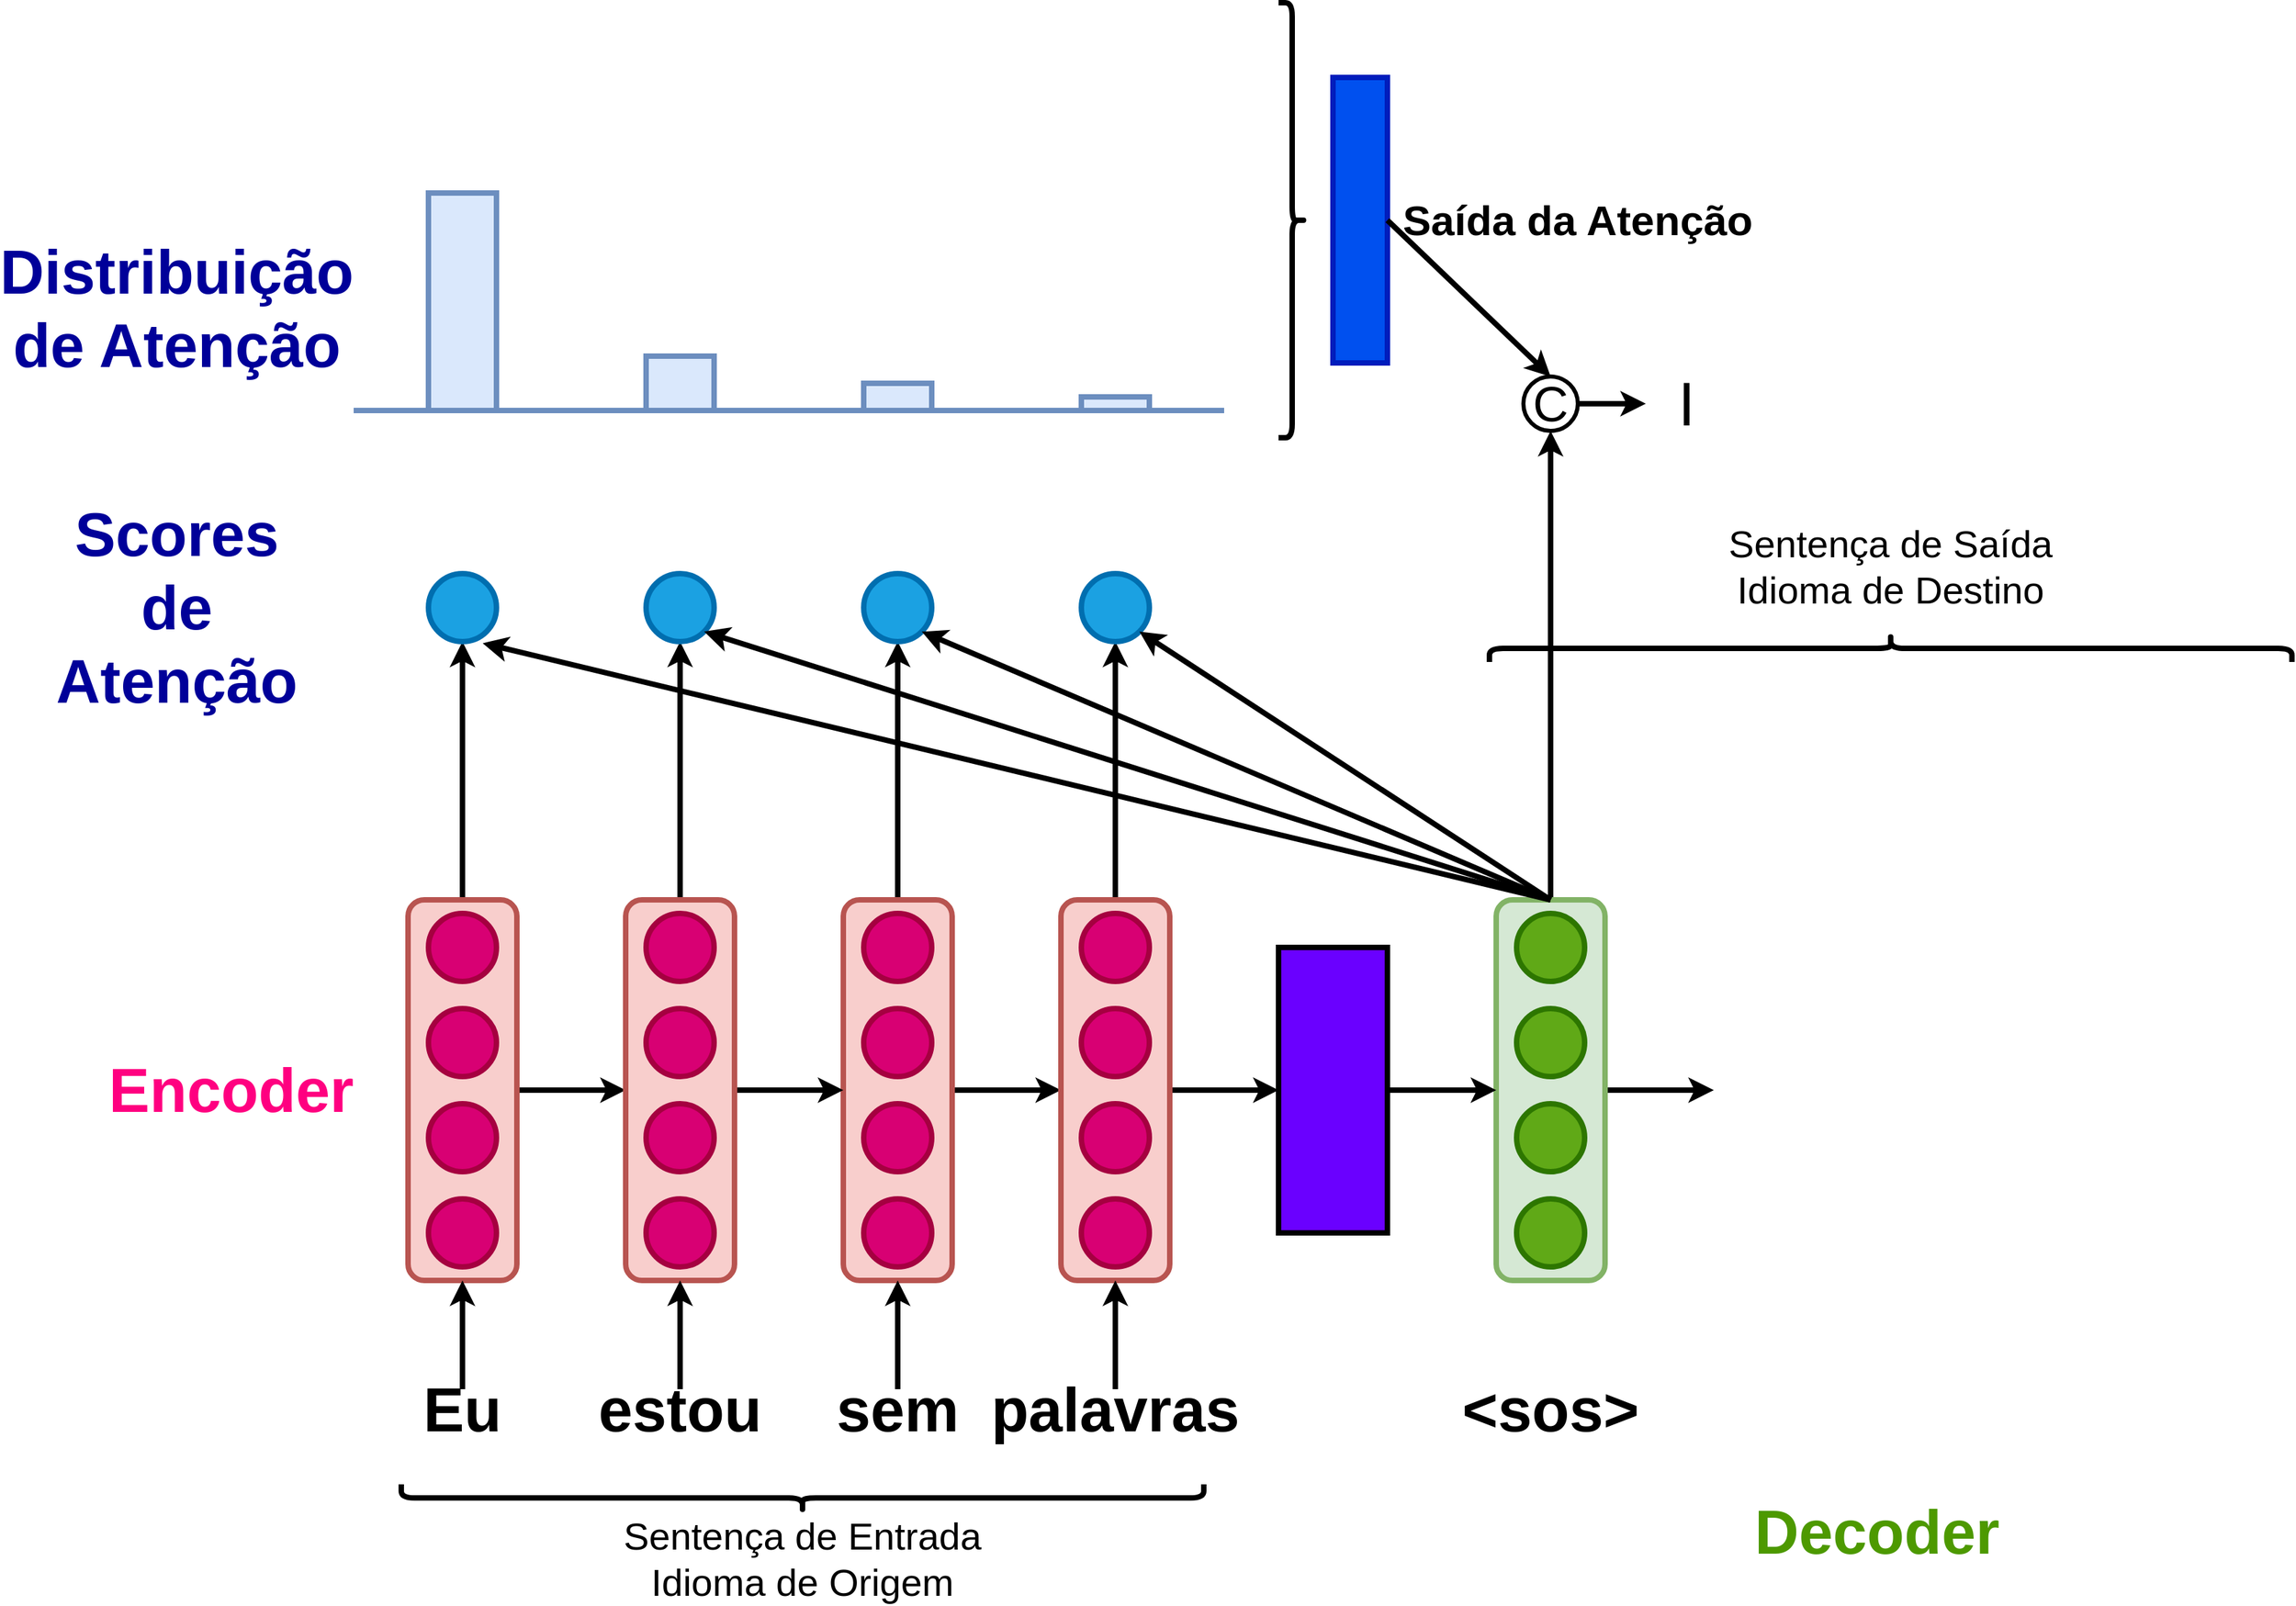 <mxfile version="24.7.7">
  <diagram name="Page-1" id="zct2eVDYWtvF53Z03VMF">
    <mxGraphModel dx="2559" dy="2107" grid="1" gridSize="10" guides="1" tooltips="1" connect="1" arrows="1" fold="1" page="1" pageScale="1" pageWidth="850" pageHeight="1100" math="0" shadow="0">
      <root>
        <mxCell id="0" />
        <mxCell id="1" parent="0" />
        <mxCell id="XtSX71D3JfHhoYdFZm0u-1" style="edgeStyle=orthogonalEdgeStyle;rounded=0;orthogonalLoop=1;jettySize=auto;html=1;exitX=1;exitY=0.5;exitDx=0;exitDy=0;entryX=0;entryY=0.5;entryDx=0;entryDy=0;strokeWidth=4;" edge="1" parent="1" source="XtSX71D3JfHhoYdFZm0u-3" target="XtSX71D3JfHhoYdFZm0u-10">
          <mxGeometry relative="1" as="geometry" />
        </mxCell>
        <mxCell id="XtSX71D3JfHhoYdFZm0u-2" style="edgeStyle=orthogonalEdgeStyle;rounded=0;orthogonalLoop=1;jettySize=auto;html=1;exitX=0.5;exitY=0;exitDx=0;exitDy=0;entryX=0.5;entryY=1;entryDx=0;entryDy=0;strokeWidth=4;" edge="1" parent="1" source="XtSX71D3JfHhoYdFZm0u-3" target="XtSX71D3JfHhoYdFZm0u-57">
          <mxGeometry relative="1" as="geometry" />
        </mxCell>
        <mxCell id="XtSX71D3JfHhoYdFZm0u-3" value="" style="rounded=1;whiteSpace=wrap;html=1;fillColor=#f8cecc;strokeColor=#b85450;strokeWidth=4;" vertex="1" parent="1">
          <mxGeometry x="240" y="160" width="80" height="280" as="geometry" />
        </mxCell>
        <mxCell id="XtSX71D3JfHhoYdFZm0u-4" value="" style="ellipse;whiteSpace=wrap;html=1;aspect=fixed;fillColor=#d80073;strokeColor=#A50040;strokeWidth=4;fontColor=#ffffff;" vertex="1" parent="1">
          <mxGeometry x="255" y="170" width="50" height="50" as="geometry" />
        </mxCell>
        <mxCell id="XtSX71D3JfHhoYdFZm0u-5" value="" style="ellipse;whiteSpace=wrap;html=1;aspect=fixed;fillColor=#d80073;strokeColor=#A50040;strokeWidth=4;fontColor=#ffffff;" vertex="1" parent="1">
          <mxGeometry x="255" y="240" width="50" height="50" as="geometry" />
        </mxCell>
        <mxCell id="XtSX71D3JfHhoYdFZm0u-6" value="" style="ellipse;whiteSpace=wrap;html=1;aspect=fixed;fillColor=#d80073;strokeColor=#A50040;strokeWidth=4;fontColor=#ffffff;" vertex="1" parent="1">
          <mxGeometry x="255" y="310" width="50" height="50" as="geometry" />
        </mxCell>
        <mxCell id="XtSX71D3JfHhoYdFZm0u-7" value="" style="ellipse;whiteSpace=wrap;html=1;aspect=fixed;fillColor=#d80073;strokeColor=#A50040;strokeWidth=4;fontColor=#ffffff;" vertex="1" parent="1">
          <mxGeometry x="255" y="380" width="50" height="50" as="geometry" />
        </mxCell>
        <mxCell id="XtSX71D3JfHhoYdFZm0u-8" style="edgeStyle=orthogonalEdgeStyle;rounded=0;orthogonalLoop=1;jettySize=auto;html=1;exitX=1;exitY=0.5;exitDx=0;exitDy=0;entryX=0;entryY=0.5;entryDx=0;entryDy=0;strokeWidth=4;" edge="1" parent="1" source="XtSX71D3JfHhoYdFZm0u-10" target="XtSX71D3JfHhoYdFZm0u-28">
          <mxGeometry relative="1" as="geometry" />
        </mxCell>
        <mxCell id="XtSX71D3JfHhoYdFZm0u-9" style="edgeStyle=orthogonalEdgeStyle;rounded=0;orthogonalLoop=1;jettySize=auto;html=1;exitX=0.5;exitY=0;exitDx=0;exitDy=0;strokeWidth=4;" edge="1" parent="1" source="XtSX71D3JfHhoYdFZm0u-10" target="XtSX71D3JfHhoYdFZm0u-58">
          <mxGeometry relative="1" as="geometry" />
        </mxCell>
        <mxCell id="XtSX71D3JfHhoYdFZm0u-10" value="" style="rounded=1;whiteSpace=wrap;html=1;fillColor=#f8cecc;strokeColor=#b85450;strokeWidth=4;" vertex="1" parent="1">
          <mxGeometry x="400" y="160" width="80" height="280" as="geometry" />
        </mxCell>
        <mxCell id="XtSX71D3JfHhoYdFZm0u-11" value="" style="ellipse;whiteSpace=wrap;html=1;aspect=fixed;fillColor=#d80073;strokeColor=#A50040;strokeWidth=4;fontColor=#ffffff;" vertex="1" parent="1">
          <mxGeometry x="415" y="170" width="50" height="50" as="geometry" />
        </mxCell>
        <mxCell id="XtSX71D3JfHhoYdFZm0u-12" value="" style="ellipse;whiteSpace=wrap;html=1;aspect=fixed;fillColor=#d80073;strokeColor=#A50040;strokeWidth=4;fontColor=#ffffff;" vertex="1" parent="1">
          <mxGeometry x="415" y="240" width="50" height="50" as="geometry" />
        </mxCell>
        <mxCell id="XtSX71D3JfHhoYdFZm0u-13" value="" style="ellipse;whiteSpace=wrap;html=1;aspect=fixed;fillColor=#d80073;strokeColor=#A50040;strokeWidth=4;fontColor=#ffffff;" vertex="1" parent="1">
          <mxGeometry x="415" y="310" width="50" height="50" as="geometry" />
        </mxCell>
        <mxCell id="XtSX71D3JfHhoYdFZm0u-14" value="" style="ellipse;whiteSpace=wrap;html=1;aspect=fixed;fillColor=#d80073;strokeColor=#A50040;strokeWidth=4;fontColor=#ffffff;" vertex="1" parent="1">
          <mxGeometry x="415" y="380" width="50" height="50" as="geometry" />
        </mxCell>
        <mxCell id="XtSX71D3JfHhoYdFZm0u-15" style="edgeStyle=orthogonalEdgeStyle;rounded=0;orthogonalLoop=1;jettySize=auto;html=1;entryX=0.5;entryY=1;entryDx=0;entryDy=0;strokeWidth=4;" edge="1" parent="1" source="XtSX71D3JfHhoYdFZm0u-16" target="XtSX71D3JfHhoYdFZm0u-3">
          <mxGeometry relative="1" as="geometry" />
        </mxCell>
        <mxCell id="XtSX71D3JfHhoYdFZm0u-16" value="sem" style="text;html=1;align=center;verticalAlign=middle;whiteSpace=wrap;rounded=0;fontStyle=1;fontSize=45;" vertex="1" parent="1">
          <mxGeometry x="250" y="520" width="60" height="30" as="geometry" />
        </mxCell>
        <mxCell id="XtSX71D3JfHhoYdFZm0u-17" style="edgeStyle=orthogonalEdgeStyle;rounded=0;orthogonalLoop=1;jettySize=auto;html=1;entryX=0.5;entryY=1;entryDx=0;entryDy=0;strokeWidth=4;" edge="1" parent="1" source="XtSX71D3JfHhoYdFZm0u-18" target="XtSX71D3JfHhoYdFZm0u-10">
          <mxGeometry relative="1" as="geometry" />
        </mxCell>
        <mxCell id="XtSX71D3JfHhoYdFZm0u-18" value="palavras" style="text;html=1;align=center;verticalAlign=middle;whiteSpace=wrap;rounded=0;fontStyle=1;fontSize=45;" vertex="1" parent="1">
          <mxGeometry x="410" y="520" width="60" height="30" as="geometry" />
        </mxCell>
        <mxCell id="XtSX71D3JfHhoYdFZm0u-19" style="edgeStyle=orthogonalEdgeStyle;rounded=0;orthogonalLoop=1;jettySize=auto;html=1;exitX=0.5;exitY=0;exitDx=0;exitDy=0;strokeWidth=4;entryX=0.5;entryY=1;entryDx=0;entryDy=0;" edge="1" parent="1" source="XtSX71D3JfHhoYdFZm0u-21" target="XtSX71D3JfHhoYdFZm0u-76">
          <mxGeometry relative="1" as="geometry">
            <mxPoint x="760" y="-180" as="targetPoint" />
          </mxGeometry>
        </mxCell>
        <mxCell id="XtSX71D3JfHhoYdFZm0u-20" style="edgeStyle=orthogonalEdgeStyle;rounded=0;orthogonalLoop=1;jettySize=auto;html=1;exitX=1;exitY=0.5;exitDx=0;exitDy=0;entryX=0;entryY=0.5;entryDx=0;entryDy=0;strokeWidth=4;" edge="1" parent="1" source="XtSX71D3JfHhoYdFZm0u-21">
          <mxGeometry relative="1" as="geometry">
            <mxPoint x="880" y="300" as="targetPoint" />
          </mxGeometry>
        </mxCell>
        <mxCell id="XtSX71D3JfHhoYdFZm0u-21" value="" style="rounded=1;whiteSpace=wrap;html=1;fillColor=#d5e8d4;strokeColor=#82b366;strokeWidth=4;" vertex="1" parent="1">
          <mxGeometry x="720" y="160" width="80" height="280" as="geometry" />
        </mxCell>
        <mxCell id="XtSX71D3JfHhoYdFZm0u-22" value="" style="ellipse;whiteSpace=wrap;html=1;aspect=fixed;fillColor=#60a917;strokeColor=#2D7600;strokeWidth=4;fontColor=#ffffff;" vertex="1" parent="1">
          <mxGeometry x="735" y="170" width="50" height="50" as="geometry" />
        </mxCell>
        <mxCell id="XtSX71D3JfHhoYdFZm0u-23" value="" style="ellipse;whiteSpace=wrap;html=1;aspect=fixed;fillColor=#60a917;strokeColor=#2D7600;strokeWidth=4;fontColor=#ffffff;" vertex="1" parent="1">
          <mxGeometry x="735" y="240" width="50" height="50" as="geometry" />
        </mxCell>
        <mxCell id="XtSX71D3JfHhoYdFZm0u-24" value="" style="ellipse;whiteSpace=wrap;html=1;aspect=fixed;fillColor=#60a917;strokeColor=#2D7600;strokeWidth=4;fontColor=#ffffff;" vertex="1" parent="1">
          <mxGeometry x="735" y="310" width="50" height="50" as="geometry" />
        </mxCell>
        <mxCell id="XtSX71D3JfHhoYdFZm0u-25" value="" style="ellipse;whiteSpace=wrap;html=1;aspect=fixed;fillColor=#60a917;strokeColor=#2D7600;strokeWidth=4;fontColor=#ffffff;" vertex="1" parent="1">
          <mxGeometry x="735" y="380" width="50" height="50" as="geometry" />
        </mxCell>
        <mxCell id="XtSX71D3JfHhoYdFZm0u-26" value="&amp;lt;sos&amp;gt;" style="text;html=1;align=center;verticalAlign=middle;whiteSpace=wrap;rounded=0;fontStyle=1;fontSize=45;" vertex="1" parent="1">
          <mxGeometry x="730" y="520" width="60" height="30" as="geometry" />
        </mxCell>
        <mxCell id="XtSX71D3JfHhoYdFZm0u-27" style="edgeStyle=orthogonalEdgeStyle;rounded=0;orthogonalLoop=1;jettySize=auto;html=1;exitX=1;exitY=0.5;exitDx=0;exitDy=0;entryX=0;entryY=0.5;entryDx=0;entryDy=0;strokeWidth=4;" edge="1" parent="1" source="XtSX71D3JfHhoYdFZm0u-28" target="XtSX71D3JfHhoYdFZm0u-21">
          <mxGeometry relative="1" as="geometry" />
        </mxCell>
        <mxCell id="XtSX71D3JfHhoYdFZm0u-28" value="" style="rounded=0;whiteSpace=wrap;html=1;fillColor=#6a00ff;fontColor=#ffffff;strokeColor=#000000;strokeWidth=4;" vertex="1" parent="1">
          <mxGeometry x="560" y="195" width="80" height="210" as="geometry" />
        </mxCell>
        <mxCell id="XtSX71D3JfHhoYdFZm0u-29" style="edgeStyle=orthogonalEdgeStyle;rounded=0;orthogonalLoop=1;jettySize=auto;html=1;exitX=1;exitY=0.5;exitDx=0;exitDy=0;entryX=0;entryY=0.5;entryDx=0;entryDy=0;strokeWidth=4;" edge="1" parent="1" source="XtSX71D3JfHhoYdFZm0u-31" target="XtSX71D3JfHhoYdFZm0u-38">
          <mxGeometry relative="1" as="geometry" />
        </mxCell>
        <mxCell id="XtSX71D3JfHhoYdFZm0u-30" style="edgeStyle=orthogonalEdgeStyle;rounded=0;orthogonalLoop=1;jettySize=auto;html=1;entryX=0.5;entryY=1;entryDx=0;entryDy=0;strokeWidth=4;" edge="1" parent="1" source="XtSX71D3JfHhoYdFZm0u-31" target="XtSX71D3JfHhoYdFZm0u-54">
          <mxGeometry relative="1" as="geometry" />
        </mxCell>
        <mxCell id="XtSX71D3JfHhoYdFZm0u-31" value="" style="rounded=1;whiteSpace=wrap;html=1;fillColor=#f8cecc;strokeColor=#b85450;strokeWidth=4;" vertex="1" parent="1">
          <mxGeometry x="-80" y="160" width="80" height="280" as="geometry" />
        </mxCell>
        <mxCell id="XtSX71D3JfHhoYdFZm0u-32" value="" style="ellipse;whiteSpace=wrap;html=1;aspect=fixed;fillColor=#d80073;strokeColor=#A50040;strokeWidth=4;fontColor=#ffffff;" vertex="1" parent="1">
          <mxGeometry x="-65" y="170" width="50" height="50" as="geometry" />
        </mxCell>
        <mxCell id="XtSX71D3JfHhoYdFZm0u-33" value="" style="ellipse;whiteSpace=wrap;html=1;aspect=fixed;fillColor=#d80073;strokeColor=#A50040;strokeWidth=4;fontColor=#ffffff;" vertex="1" parent="1">
          <mxGeometry x="-65" y="240" width="50" height="50" as="geometry" />
        </mxCell>
        <mxCell id="XtSX71D3JfHhoYdFZm0u-34" value="" style="ellipse;whiteSpace=wrap;html=1;aspect=fixed;fillColor=#d80073;strokeColor=#A50040;strokeWidth=4;fontColor=#ffffff;" vertex="1" parent="1">
          <mxGeometry x="-65" y="310" width="50" height="50" as="geometry" />
        </mxCell>
        <mxCell id="XtSX71D3JfHhoYdFZm0u-35" value="" style="ellipse;whiteSpace=wrap;html=1;aspect=fixed;fillColor=#d80073;strokeColor=#A50040;strokeWidth=4;fontColor=#ffffff;" vertex="1" parent="1">
          <mxGeometry x="-65" y="380" width="50" height="50" as="geometry" />
        </mxCell>
        <mxCell id="XtSX71D3JfHhoYdFZm0u-36" style="edgeStyle=orthogonalEdgeStyle;rounded=0;orthogonalLoop=1;jettySize=auto;html=1;exitX=1;exitY=0.5;exitDx=0;exitDy=0;entryX=0;entryY=0.5;entryDx=0;entryDy=0;strokeWidth=4;" edge="1" parent="1" source="XtSX71D3JfHhoYdFZm0u-38" target="XtSX71D3JfHhoYdFZm0u-3">
          <mxGeometry relative="1" as="geometry" />
        </mxCell>
        <mxCell id="XtSX71D3JfHhoYdFZm0u-37" style="edgeStyle=orthogonalEdgeStyle;rounded=0;orthogonalLoop=1;jettySize=auto;html=1;exitX=0.5;exitY=0;exitDx=0;exitDy=0;entryX=0.5;entryY=1;entryDx=0;entryDy=0;strokeWidth=4;" edge="1" parent="1" source="XtSX71D3JfHhoYdFZm0u-38" target="XtSX71D3JfHhoYdFZm0u-56">
          <mxGeometry relative="1" as="geometry" />
        </mxCell>
        <mxCell id="XtSX71D3JfHhoYdFZm0u-38" value="" style="rounded=1;whiteSpace=wrap;html=1;fillColor=#f8cecc;strokeColor=#b85450;strokeWidth=4;" vertex="1" parent="1">
          <mxGeometry x="80" y="160" width="80" height="280" as="geometry" />
        </mxCell>
        <mxCell id="XtSX71D3JfHhoYdFZm0u-39" value="" style="ellipse;whiteSpace=wrap;html=1;aspect=fixed;fillColor=#d80073;strokeColor=#A50040;strokeWidth=4;fontColor=#ffffff;" vertex="1" parent="1">
          <mxGeometry x="95" y="170" width="50" height="50" as="geometry" />
        </mxCell>
        <mxCell id="XtSX71D3JfHhoYdFZm0u-40" value="" style="ellipse;whiteSpace=wrap;html=1;aspect=fixed;fillColor=#d80073;strokeColor=#A50040;strokeWidth=4;fontColor=#ffffff;" vertex="1" parent="1">
          <mxGeometry x="95" y="240" width="50" height="50" as="geometry" />
        </mxCell>
        <mxCell id="XtSX71D3JfHhoYdFZm0u-41" value="" style="ellipse;whiteSpace=wrap;html=1;aspect=fixed;fillColor=#d80073;strokeColor=#A50040;strokeWidth=4;fontColor=#ffffff;" vertex="1" parent="1">
          <mxGeometry x="95" y="310" width="50" height="50" as="geometry" />
        </mxCell>
        <mxCell id="XtSX71D3JfHhoYdFZm0u-42" value="" style="ellipse;whiteSpace=wrap;html=1;aspect=fixed;fillColor=#d80073;strokeColor=#A50040;strokeWidth=4;fontColor=#ffffff;" vertex="1" parent="1">
          <mxGeometry x="95" y="380" width="50" height="50" as="geometry" />
        </mxCell>
        <mxCell id="XtSX71D3JfHhoYdFZm0u-43" style="edgeStyle=orthogonalEdgeStyle;rounded=0;orthogonalLoop=1;jettySize=auto;html=1;entryX=0.5;entryY=1;entryDx=0;entryDy=0;strokeWidth=4;" edge="1" parent="1" source="XtSX71D3JfHhoYdFZm0u-44" target="XtSX71D3JfHhoYdFZm0u-31">
          <mxGeometry relative="1" as="geometry" />
        </mxCell>
        <mxCell id="XtSX71D3JfHhoYdFZm0u-44" value="Eu" style="text;html=1;align=center;verticalAlign=middle;whiteSpace=wrap;rounded=0;fontStyle=1;fontSize=45;" vertex="1" parent="1">
          <mxGeometry x="-70" y="520" width="60" height="30" as="geometry" />
        </mxCell>
        <mxCell id="XtSX71D3JfHhoYdFZm0u-45" style="edgeStyle=orthogonalEdgeStyle;rounded=0;orthogonalLoop=1;jettySize=auto;html=1;entryX=0.5;entryY=1;entryDx=0;entryDy=0;strokeWidth=4;" edge="1" parent="1" source="XtSX71D3JfHhoYdFZm0u-46" target="XtSX71D3JfHhoYdFZm0u-38">
          <mxGeometry relative="1" as="geometry" />
        </mxCell>
        <mxCell id="XtSX71D3JfHhoYdFZm0u-46" value="estou" style="text;html=1;align=center;verticalAlign=middle;whiteSpace=wrap;rounded=0;fontStyle=1;fontSize=45;" vertex="1" parent="1">
          <mxGeometry x="90" y="520" width="60" height="30" as="geometry" />
        </mxCell>
        <mxCell id="XtSX71D3JfHhoYdFZm0u-48" value="" style="shape=curlyBracket;whiteSpace=wrap;html=1;rounded=1;labelPosition=left;verticalLabelPosition=middle;align=right;verticalAlign=middle;rotation=-90;strokeWidth=4;" vertex="1" parent="1">
          <mxGeometry x="200" y="305" width="20" height="590" as="geometry" />
        </mxCell>
        <mxCell id="XtSX71D3JfHhoYdFZm0u-49" value="Sentença de Entrada&lt;div style=&quot;font-size: 28px;&quot;&gt;Idioma de Origem&lt;/div&gt;" style="text;html=1;align=center;verticalAlign=middle;whiteSpace=wrap;rounded=0;fontSize=28;" vertex="1" parent="1">
          <mxGeometry x="50" y="630" width="320" height="30" as="geometry" />
        </mxCell>
        <mxCell id="XtSX71D3JfHhoYdFZm0u-50" value="" style="shape=curlyBracket;whiteSpace=wrap;html=1;rounded=1;labelPosition=left;verticalLabelPosition=middle;align=right;verticalAlign=middle;rotation=90;strokeWidth=4;" vertex="1" parent="1">
          <mxGeometry x="1000" y="-320" width="20" height="590" as="geometry" />
        </mxCell>
        <mxCell id="XtSX71D3JfHhoYdFZm0u-51" value="Sentença de Saída&lt;div style=&quot;font-size: 28px;&quot;&gt;Idioma de Destino&lt;/div&gt;" style="text;html=1;align=center;verticalAlign=middle;whiteSpace=wrap;rounded=0;fontSize=28;" vertex="1" parent="1">
          <mxGeometry x="850" y="-100" width="320" height="30" as="geometry" />
        </mxCell>
        <mxCell id="XtSX71D3JfHhoYdFZm0u-52" value="Encoder" style="text;html=1;align=center;verticalAlign=middle;whiteSpace=wrap;rounded=0;fontColor=#FF0080;fontStyle=1;fontSize=45;" vertex="1" parent="1">
          <mxGeometry x="-240" y="285" width="60" height="30" as="geometry" />
        </mxCell>
        <mxCell id="XtSX71D3JfHhoYdFZm0u-53" value="Decoder" style="text;html=1;align=center;verticalAlign=middle;whiteSpace=wrap;rounded=0;fontColor=#4D9900;fontStyle=1;fontSize=45;" vertex="1" parent="1">
          <mxGeometry x="970" y="610" width="60" height="30" as="geometry" />
        </mxCell>
        <mxCell id="XtSX71D3JfHhoYdFZm0u-54" value="" style="ellipse;whiteSpace=wrap;html=1;aspect=fixed;fillColor=#1ba1e2;strokeColor=#006EAF;strokeWidth=4;fontColor=#ffffff;" vertex="1" parent="1">
          <mxGeometry x="-65" y="-80" width="50" height="50" as="geometry" />
        </mxCell>
        <mxCell id="XtSX71D3JfHhoYdFZm0u-55" value="" style="endArrow=classic;html=1;rounded=0;exitX=0.5;exitY=0;exitDx=0;exitDy=0;entryX=0.798;entryY=1.024;entryDx=0;entryDy=0;entryPerimeter=0;strokeWidth=4;" edge="1" parent="1" source="XtSX71D3JfHhoYdFZm0u-21" target="XtSX71D3JfHhoYdFZm0u-54">
          <mxGeometry width="50" height="50" relative="1" as="geometry">
            <mxPoint x="280" y="230" as="sourcePoint" />
            <mxPoint x="330" y="180" as="targetPoint" />
          </mxGeometry>
        </mxCell>
        <mxCell id="XtSX71D3JfHhoYdFZm0u-56" value="" style="ellipse;whiteSpace=wrap;html=1;aspect=fixed;fillColor=#1ba1e2;strokeColor=#006EAF;strokeWidth=4;fontColor=#ffffff;" vertex="1" parent="1">
          <mxGeometry x="95" y="-80" width="50" height="50" as="geometry" />
        </mxCell>
        <mxCell id="XtSX71D3JfHhoYdFZm0u-57" value="" style="ellipse;whiteSpace=wrap;html=1;aspect=fixed;fillColor=#1ba1e2;strokeColor=#006EAF;strokeWidth=4;fontColor=#ffffff;" vertex="1" parent="1">
          <mxGeometry x="255" y="-80" width="50" height="50" as="geometry" />
        </mxCell>
        <mxCell id="XtSX71D3JfHhoYdFZm0u-58" value="" style="ellipse;whiteSpace=wrap;html=1;aspect=fixed;fillColor=#1ba1e2;strokeColor=#006EAF;strokeWidth=4;fontColor=#ffffff;" vertex="1" parent="1">
          <mxGeometry x="415" y="-80" width="50" height="50" as="geometry" />
        </mxCell>
        <mxCell id="XtSX71D3JfHhoYdFZm0u-59" value="" style="endArrow=classic;html=1;rounded=0;entryX=1;entryY=1;entryDx=0;entryDy=0;strokeWidth=4;" edge="1" parent="1" target="XtSX71D3JfHhoYdFZm0u-56">
          <mxGeometry width="50" height="50" relative="1" as="geometry">
            <mxPoint x="760" y="160" as="sourcePoint" />
            <mxPoint x="-15" y="-19" as="targetPoint" />
          </mxGeometry>
        </mxCell>
        <mxCell id="XtSX71D3JfHhoYdFZm0u-60" value="" style="endArrow=classic;html=1;rounded=0;exitX=0.5;exitY=0;exitDx=0;exitDy=0;entryX=1;entryY=1;entryDx=0;entryDy=0;strokeWidth=4;" edge="1" parent="1" source="XtSX71D3JfHhoYdFZm0u-21" target="XtSX71D3JfHhoYdFZm0u-57">
          <mxGeometry width="50" height="50" relative="1" as="geometry">
            <mxPoint x="1080" y="160" as="sourcePoint" />
            <mxPoint x="-5" y="-9" as="targetPoint" />
          </mxGeometry>
        </mxCell>
        <mxCell id="XtSX71D3JfHhoYdFZm0u-61" value="" style="endArrow=classic;html=1;rounded=0;exitX=0.5;exitY=0;exitDx=0;exitDy=0;entryX=1;entryY=1;entryDx=0;entryDy=0;strokeWidth=4;" edge="1" parent="1" source="XtSX71D3JfHhoYdFZm0u-21" target="XtSX71D3JfHhoYdFZm0u-58">
          <mxGeometry width="50" height="50" relative="1" as="geometry">
            <mxPoint x="1240" y="160" as="sourcePoint" />
            <mxPoint x="470" y="-30" as="targetPoint" />
          </mxGeometry>
        </mxCell>
        <mxCell id="XtSX71D3JfHhoYdFZm0u-62" value="Scores&lt;div&gt;de Atenção&lt;/div&gt;" style="text;html=1;align=center;verticalAlign=middle;whiteSpace=wrap;rounded=0;fontColor=#000099;fontStyle=1;fontSize=45;" vertex="1" parent="1">
          <mxGeometry x="-290" y="-70" width="80" height="30" as="geometry" />
        </mxCell>
        <mxCell id="XtSX71D3JfHhoYdFZm0u-63" value="" style="endArrow=none;html=1;rounded=0;fillColor=#dae8fc;strokeColor=#6c8ebf;strokeWidth=4;" edge="1" parent="1">
          <mxGeometry width="50" height="50" relative="1" as="geometry">
            <mxPoint x="-120" y="-200" as="sourcePoint" />
            <mxPoint x="520" y="-200" as="targetPoint" />
          </mxGeometry>
        </mxCell>
        <mxCell id="XtSX71D3JfHhoYdFZm0u-64" value="" style="rounded=0;whiteSpace=wrap;html=1;fillColor=#dae8fc;strokeColor=#6c8ebf;strokeWidth=4;" vertex="1" parent="1">
          <mxGeometry x="-65" y="-360" width="50" height="160" as="geometry" />
        </mxCell>
        <mxCell id="XtSX71D3JfHhoYdFZm0u-65" value="" style="rounded=0;whiteSpace=wrap;html=1;fillColor=#dae8fc;strokeColor=#6c8ebf;strokeWidth=4;" vertex="1" parent="1">
          <mxGeometry x="95" y="-240" width="50" height="40" as="geometry" />
        </mxCell>
        <mxCell id="XtSX71D3JfHhoYdFZm0u-66" value="" style="rounded=0;whiteSpace=wrap;html=1;fillColor=#dae8fc;strokeColor=#6c8ebf;strokeWidth=4;" vertex="1" parent="1">
          <mxGeometry x="255" y="-220" width="50" height="20" as="geometry" />
        </mxCell>
        <mxCell id="XtSX71D3JfHhoYdFZm0u-67" value="" style="rounded=0;whiteSpace=wrap;html=1;fillColor=#dae8fc;strokeColor=#6c8ebf;strokeWidth=4;" vertex="1" parent="1">
          <mxGeometry x="415" y="-210" width="50" height="10" as="geometry" />
        </mxCell>
        <mxCell id="XtSX71D3JfHhoYdFZm0u-68" value="&lt;div&gt;Distribuição&lt;/div&gt;&lt;div&gt;de Atenção&lt;/div&gt;" style="text;html=1;align=center;verticalAlign=middle;whiteSpace=wrap;rounded=0;fontColor=#000099;fontStyle=1;fontSize=45;" vertex="1" parent="1">
          <mxGeometry x="-290" y="-290" width="80" height="30" as="geometry" />
        </mxCell>
        <mxCell id="XtSX71D3JfHhoYdFZm0u-69" value="Saída da Atenção" style="text;html=1;align=center;verticalAlign=middle;whiteSpace=wrap;rounded=0;fontSize=31;fontStyle=1" vertex="1" parent="1">
          <mxGeometry x="580" y="-355" width="400" height="30" as="geometry" />
        </mxCell>
        <mxCell id="XtSX71D3JfHhoYdFZm0u-71" value="" style="rounded=0;whiteSpace=wrap;html=1;fillColor=#0050ef;fontColor=#ffffff;strokeColor=#001DBC;strokeWidth=4;" vertex="1" parent="1">
          <mxGeometry x="600" y="-445" width="40" height="210" as="geometry" />
        </mxCell>
        <mxCell id="XtSX71D3JfHhoYdFZm0u-72" value="" style="shape=curlyBracket;whiteSpace=wrap;html=1;rounded=1;labelPosition=left;verticalLabelPosition=middle;align=right;verticalAlign=middle;rotation=-180;strokeWidth=4;" vertex="1" parent="1">
          <mxGeometry x="560" y="-500" width="20" height="320" as="geometry" />
        </mxCell>
        <mxCell id="XtSX71D3JfHhoYdFZm0u-74" value="" style="endArrow=classic;html=1;rounded=0;exitX=1;exitY=0.5;exitDx=0;exitDy=0;entryX=0.5;entryY=0;entryDx=0;entryDy=0;strokeWidth=4;" edge="1" parent="1" source="XtSX71D3JfHhoYdFZm0u-71" target="XtSX71D3JfHhoYdFZm0u-76">
          <mxGeometry width="50" height="50" relative="1" as="geometry">
            <mxPoint x="600" y="-140" as="sourcePoint" />
            <mxPoint x="760" y="-220" as="targetPoint" />
          </mxGeometry>
        </mxCell>
        <mxCell id="XtSX71D3JfHhoYdFZm0u-79" style="edgeStyle=orthogonalEdgeStyle;rounded=0;orthogonalLoop=1;jettySize=auto;html=1;exitX=1;exitY=0.5;exitDx=0;exitDy=0;strokeWidth=4;" edge="1" parent="1" source="XtSX71D3JfHhoYdFZm0u-76" target="XtSX71D3JfHhoYdFZm0u-78">
          <mxGeometry relative="1" as="geometry" />
        </mxCell>
        <mxCell id="XtSX71D3JfHhoYdFZm0u-76" value="C" style="ellipse;whiteSpace=wrap;html=1;aspect=fixed;fontSize=36;strokeWidth=3;" vertex="1" parent="1">
          <mxGeometry x="740" y="-225" width="40" height="40" as="geometry" />
        </mxCell>
        <mxCell id="XtSX71D3JfHhoYdFZm0u-78" value="I" style="text;html=1;align=center;verticalAlign=middle;whiteSpace=wrap;rounded=0;fontSize=45;" vertex="1" parent="1">
          <mxGeometry x="830" y="-220" width="60" height="30" as="geometry" />
        </mxCell>
      </root>
    </mxGraphModel>
  </diagram>
</mxfile>
